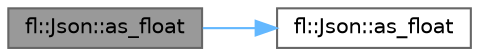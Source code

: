 digraph "fl::Json::as_float"
{
 // INTERACTIVE_SVG=YES
 // LATEX_PDF_SIZE
  bgcolor="transparent";
  edge [fontname=Helvetica,fontsize=10,labelfontname=Helvetica,labelfontsize=10];
  node [fontname=Helvetica,fontsize=10,shape=box,height=0.2,width=0.4];
  rankdir="LR";
  Node1 [id="Node000001",label="fl::Json::as_float",height=0.2,width=0.4,color="gray40", fillcolor="grey60", style="filled", fontcolor="black",tooltip=" "];
  Node1 -> Node2 [id="edge1_Node000001_Node000002",color="steelblue1",style="solid",tooltip=" "];
  Node2 [id="Node000002",label="fl::Json::as_float",height=0.2,width=0.4,color="grey40", fillcolor="white", style="filled",URL="$d4/d13/classfl_1_1_json_aa2b73de0b59e53a7f1dbdaa84af3e70c.html#aa2b73de0b59e53a7f1dbdaa84af3e70c",tooltip=" "];
}
